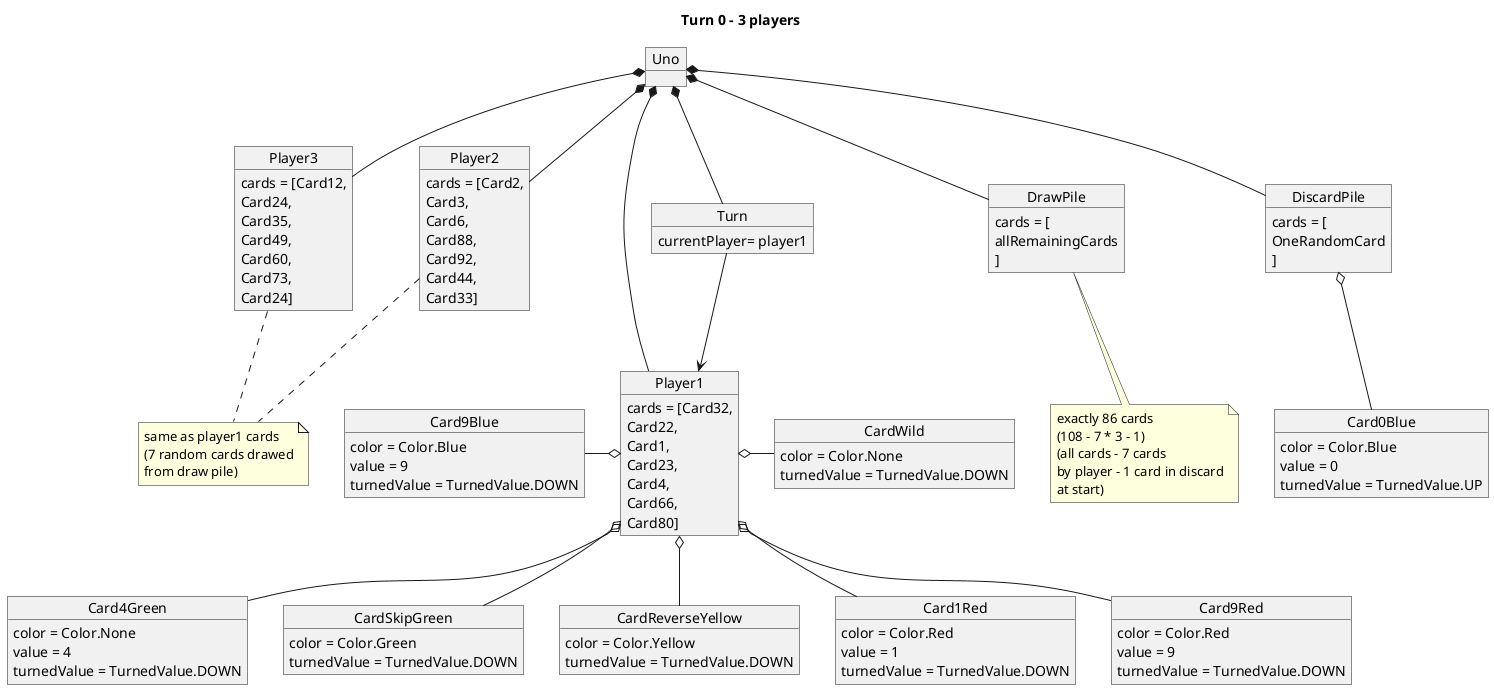 ﻿@startuml

title Turn 0 - 3 players


object "Uno" as Uno {
}

object "Player1" as Player1{
    cards = [Card32,
        Card22,
        Card1,
        Card23,
        Card4,
        Card66,
        Card80]
}

object "Player2" as Player2{
    cards = [Card2,
        Card3,
        Card6,
        Card88,
        Card92,
        Card44,
        Card33]
}

object "Player3" as Player3{
    cards = [Card12,
        Card24,
        Card35,
        Card49,
        Card60,
        Card73,
        Card24]
}

object "Turn" as Turn {
    currentPlayer= player1
}


object "Card0Blue" as Card0Blue {
    color = Color.Blue
    value = 0
    turnedValue = TurnedValue.UP
}

object "Card4Green" as Card4Green {
    color = Color.None
    value = 4
    turnedValue = TurnedValue.DOWN
}

object "CardSkipGreen" as CardSkipGreen {
    color = Color.Green
    turnedValue = TurnedValue.DOWN
}


object "CardReverseYellow" as CardReverseYellow {
    color = Color.Yellow
    turnedValue = TurnedValue.DOWN
}


object "CardWild" as CardWild {
    color = Color.None
    turnedValue = TurnedValue.DOWN
}

object "Card9Blue" as Card9Blue {
    color = Color.Blue
    value = 9
    turnedValue = TurnedValue.DOWN
}

object "Card1Red" as Card1Red {
    color = Color.Red
    value = 1
    turnedValue = TurnedValue.DOWN
}


object "Card9Red" as Card9Red {
    color = Color.Red
    value = 9
    turnedValue = TurnedValue.DOWN
}

object "DrawPile" as DrawPile {
    cards = [
        allRemainingCards
        ]
}

note bottom of DrawPile
    exactly 86 cards
    (108 - 7 * 3 - 1)
    (all cards - 7 cards 
    by player - 1 card in discard
    at start)
endnote


object "DiscardPile" as DiscardPile {
    cards = [
            OneRandomCard
        ]
}


Uno *-- Player1
Uno *-- Player2
Uno *-- Player3
Uno *-- Turn

Turn --> Player1

Uno *-- DrawPile
Uno *-- DiscardPile


DiscardPile o-- Card0Blue

Player1 o-- CardSkipGreen
Player1 o-left- Card9Blue
Player1 o-- Card9Red
Player1 o-- Card1Red
Player1 o-- Card4Green
Player1 o-right- CardWild
Player1 o-- CardReverseYellow

note as PlayerCardsNote
    same as player1 cards
    (7 random cards drawed
    from draw pile)
endnote

PlayerCardsNote .up. Player2
PlayerCardsNote .up. Player3

@enduml